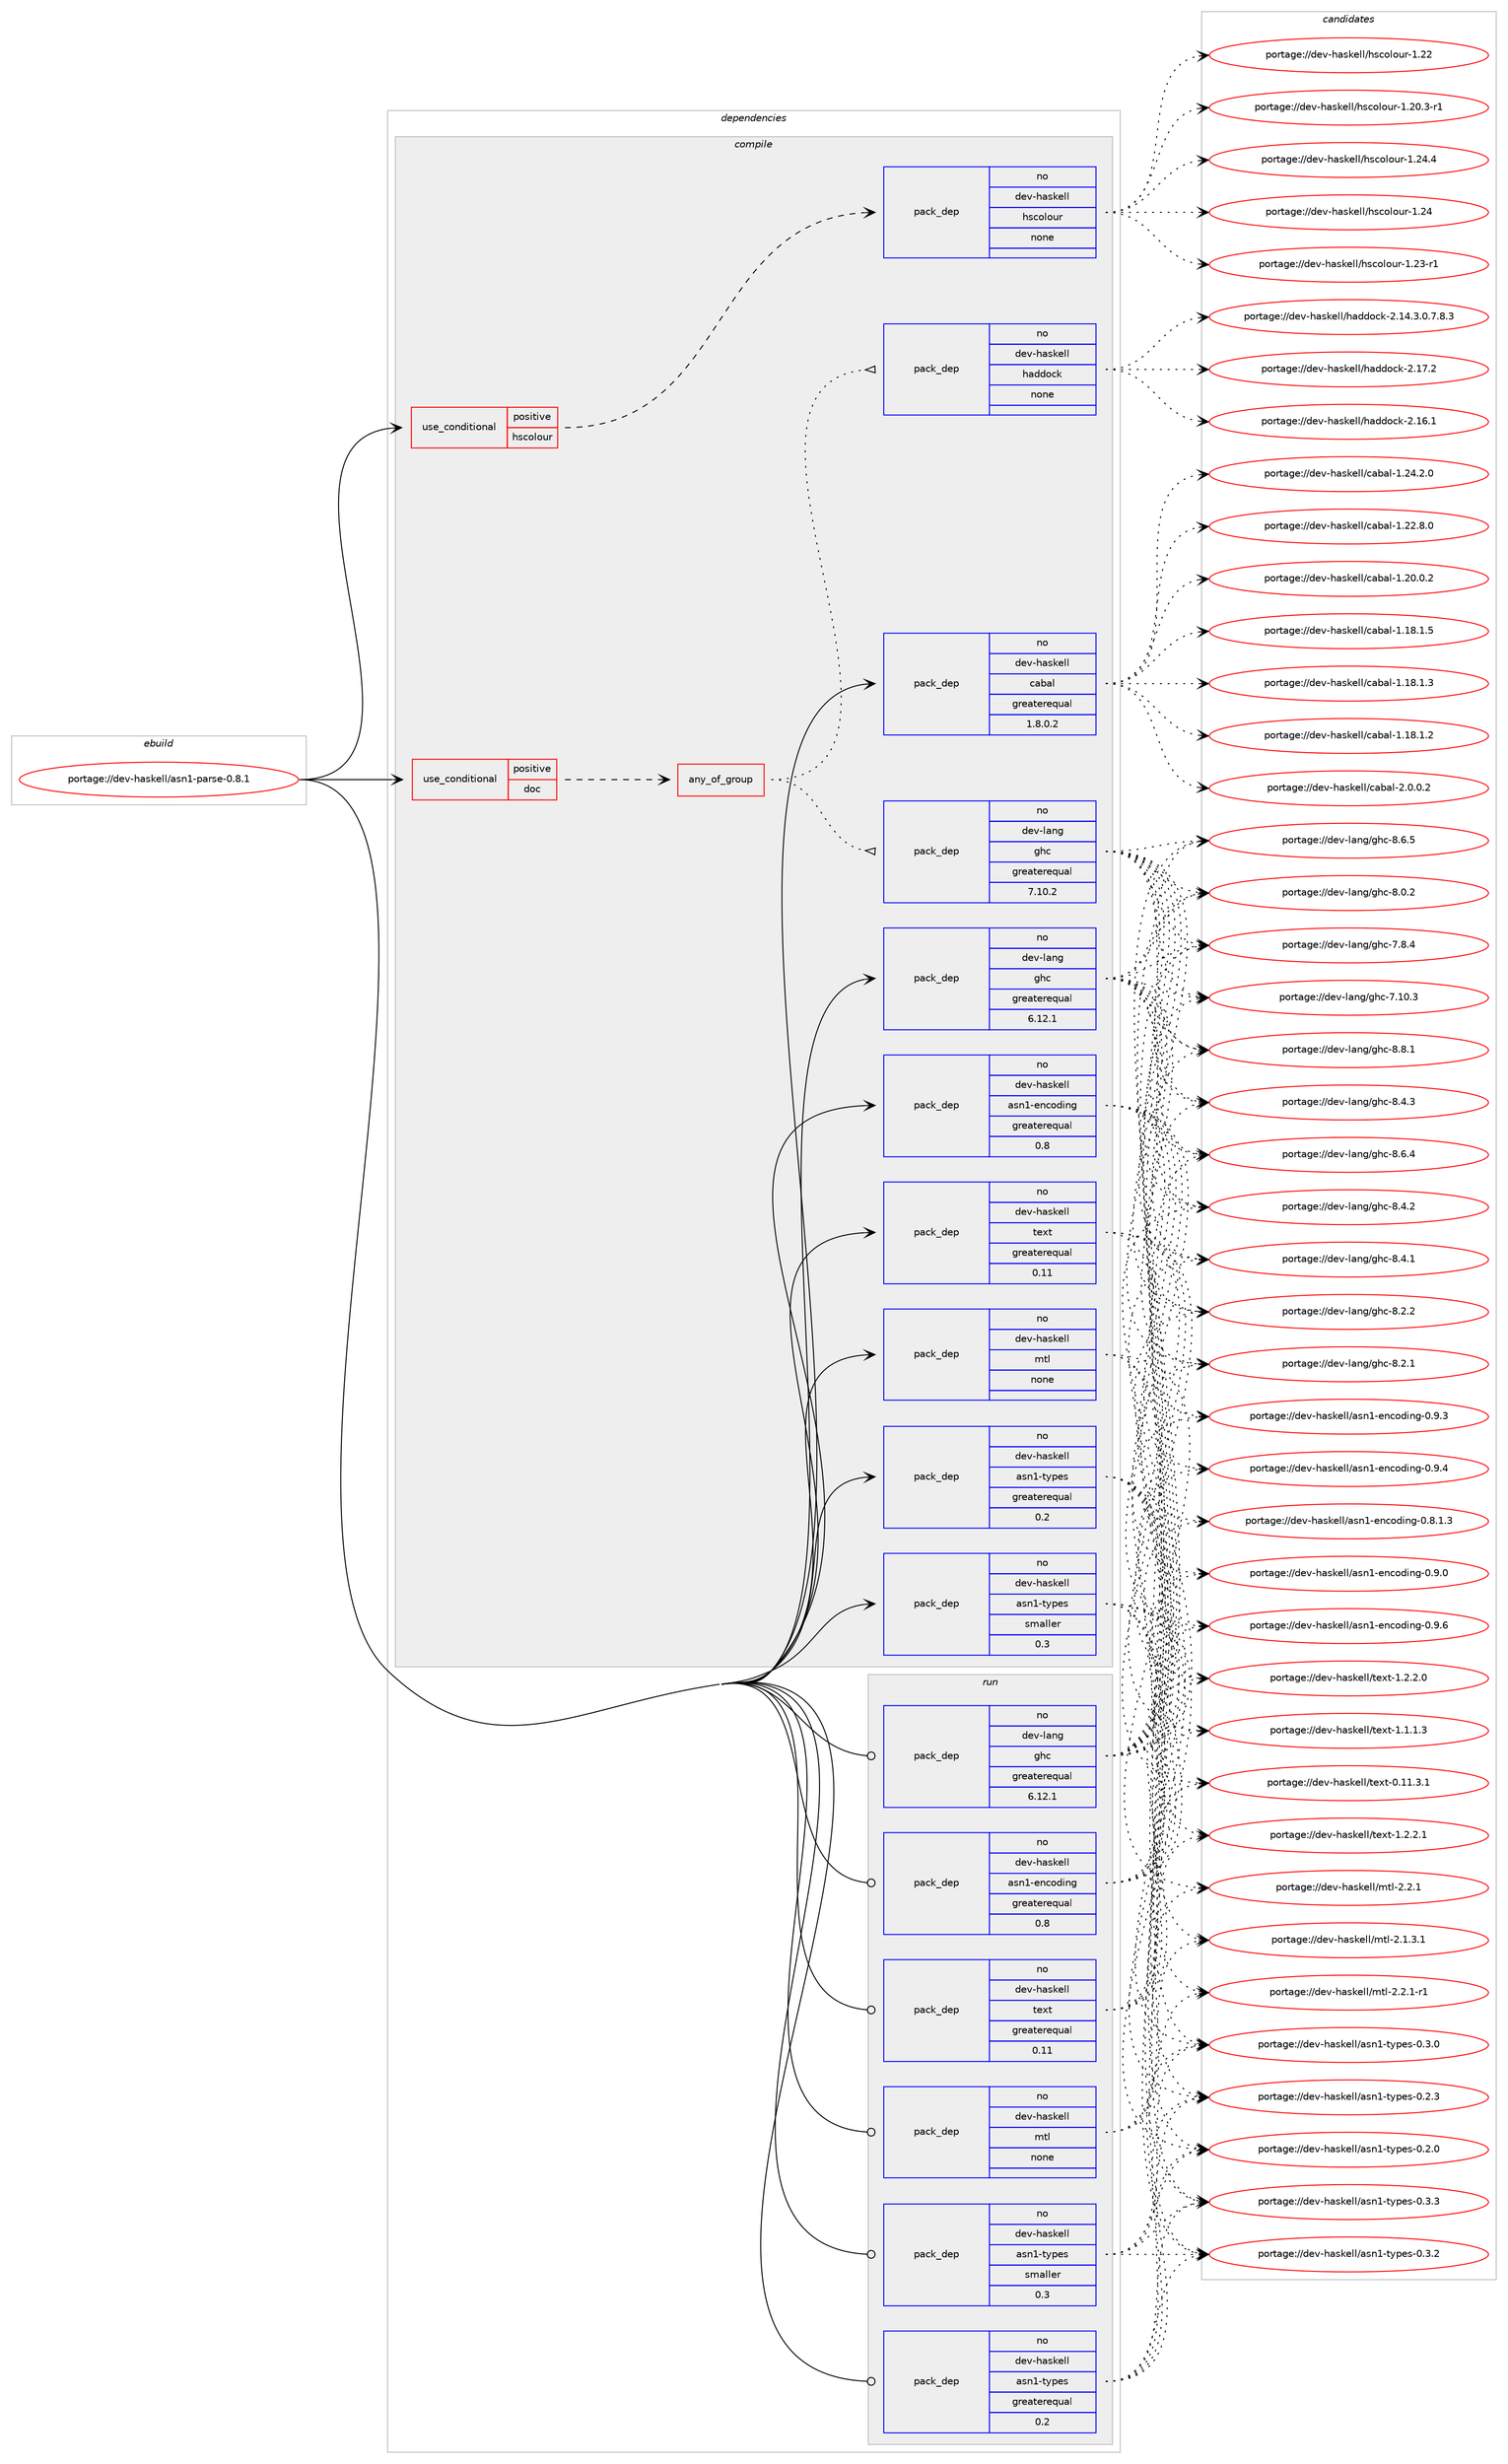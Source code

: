 digraph prolog {

# *************
# Graph options
# *************

newrank=true;
concentrate=true;
compound=true;
graph [rankdir=LR,fontname=Helvetica,fontsize=10,ranksep=1.5];#, ranksep=2.5, nodesep=0.2];
edge  [arrowhead=vee];
node  [fontname=Helvetica,fontsize=10];

# **********
# The ebuild
# **********

subgraph cluster_leftcol {
color=gray;
label=<<i>ebuild</i>>;
id [label="portage://dev-haskell/asn1-parse-0.8.1", color=red, width=4, href="../dev-haskell/asn1-parse-0.8.1.svg"];
}

# ****************
# The dependencies
# ****************

subgraph cluster_midcol {
color=gray;
label=<<i>dependencies</i>>;
subgraph cluster_compile {
fillcolor="#eeeeee";
style=filled;
label=<<i>compile</i>>;
subgraph cond135119 {
dependency572282 [label=<<TABLE BORDER="0" CELLBORDER="1" CELLSPACING="0" CELLPADDING="4"><TR><TD ROWSPAN="3" CELLPADDING="10">use_conditional</TD></TR><TR><TD>positive</TD></TR><TR><TD>doc</TD></TR></TABLE>>, shape=none, color=red];
subgraph any6850 {
dependency572283 [label=<<TABLE BORDER="0" CELLBORDER="1" CELLSPACING="0" CELLPADDING="4"><TR><TD CELLPADDING="10">any_of_group</TD></TR></TABLE>>, shape=none, color=red];subgraph pack430076 {
dependency572284 [label=<<TABLE BORDER="0" CELLBORDER="1" CELLSPACING="0" CELLPADDING="4" WIDTH="220"><TR><TD ROWSPAN="6" CELLPADDING="30">pack_dep</TD></TR><TR><TD WIDTH="110">no</TD></TR><TR><TD>dev-haskell</TD></TR><TR><TD>haddock</TD></TR><TR><TD>none</TD></TR><TR><TD></TD></TR></TABLE>>, shape=none, color=blue];
}
dependency572283:e -> dependency572284:w [weight=20,style="dotted",arrowhead="oinv"];
subgraph pack430077 {
dependency572285 [label=<<TABLE BORDER="0" CELLBORDER="1" CELLSPACING="0" CELLPADDING="4" WIDTH="220"><TR><TD ROWSPAN="6" CELLPADDING="30">pack_dep</TD></TR><TR><TD WIDTH="110">no</TD></TR><TR><TD>dev-lang</TD></TR><TR><TD>ghc</TD></TR><TR><TD>greaterequal</TD></TR><TR><TD>7.10.2</TD></TR></TABLE>>, shape=none, color=blue];
}
dependency572283:e -> dependency572285:w [weight=20,style="dotted",arrowhead="oinv"];
}
dependency572282:e -> dependency572283:w [weight=20,style="dashed",arrowhead="vee"];
}
id:e -> dependency572282:w [weight=20,style="solid",arrowhead="vee"];
subgraph cond135120 {
dependency572286 [label=<<TABLE BORDER="0" CELLBORDER="1" CELLSPACING="0" CELLPADDING="4"><TR><TD ROWSPAN="3" CELLPADDING="10">use_conditional</TD></TR><TR><TD>positive</TD></TR><TR><TD>hscolour</TD></TR></TABLE>>, shape=none, color=red];
subgraph pack430078 {
dependency572287 [label=<<TABLE BORDER="0" CELLBORDER="1" CELLSPACING="0" CELLPADDING="4" WIDTH="220"><TR><TD ROWSPAN="6" CELLPADDING="30">pack_dep</TD></TR><TR><TD WIDTH="110">no</TD></TR><TR><TD>dev-haskell</TD></TR><TR><TD>hscolour</TD></TR><TR><TD>none</TD></TR><TR><TD></TD></TR></TABLE>>, shape=none, color=blue];
}
dependency572286:e -> dependency572287:w [weight=20,style="dashed",arrowhead="vee"];
}
id:e -> dependency572286:w [weight=20,style="solid",arrowhead="vee"];
subgraph pack430079 {
dependency572288 [label=<<TABLE BORDER="0" CELLBORDER="1" CELLSPACING="0" CELLPADDING="4" WIDTH="220"><TR><TD ROWSPAN="6" CELLPADDING="30">pack_dep</TD></TR><TR><TD WIDTH="110">no</TD></TR><TR><TD>dev-haskell</TD></TR><TR><TD>asn1-encoding</TD></TR><TR><TD>greaterequal</TD></TR><TR><TD>0.8</TD></TR></TABLE>>, shape=none, color=blue];
}
id:e -> dependency572288:w [weight=20,style="solid",arrowhead="vee"];
subgraph pack430080 {
dependency572289 [label=<<TABLE BORDER="0" CELLBORDER="1" CELLSPACING="0" CELLPADDING="4" WIDTH="220"><TR><TD ROWSPAN="6" CELLPADDING="30">pack_dep</TD></TR><TR><TD WIDTH="110">no</TD></TR><TR><TD>dev-haskell</TD></TR><TR><TD>asn1-types</TD></TR><TR><TD>greaterequal</TD></TR><TR><TD>0.2</TD></TR></TABLE>>, shape=none, color=blue];
}
id:e -> dependency572289:w [weight=20,style="solid",arrowhead="vee"];
subgraph pack430081 {
dependency572290 [label=<<TABLE BORDER="0" CELLBORDER="1" CELLSPACING="0" CELLPADDING="4" WIDTH="220"><TR><TD ROWSPAN="6" CELLPADDING="30">pack_dep</TD></TR><TR><TD WIDTH="110">no</TD></TR><TR><TD>dev-haskell</TD></TR><TR><TD>asn1-types</TD></TR><TR><TD>smaller</TD></TR><TR><TD>0.3</TD></TR></TABLE>>, shape=none, color=blue];
}
id:e -> dependency572290:w [weight=20,style="solid",arrowhead="vee"];
subgraph pack430082 {
dependency572291 [label=<<TABLE BORDER="0" CELLBORDER="1" CELLSPACING="0" CELLPADDING="4" WIDTH="220"><TR><TD ROWSPAN="6" CELLPADDING="30">pack_dep</TD></TR><TR><TD WIDTH="110">no</TD></TR><TR><TD>dev-haskell</TD></TR><TR><TD>cabal</TD></TR><TR><TD>greaterequal</TD></TR><TR><TD>1.8.0.2</TD></TR></TABLE>>, shape=none, color=blue];
}
id:e -> dependency572291:w [weight=20,style="solid",arrowhead="vee"];
subgraph pack430083 {
dependency572292 [label=<<TABLE BORDER="0" CELLBORDER="1" CELLSPACING="0" CELLPADDING="4" WIDTH="220"><TR><TD ROWSPAN="6" CELLPADDING="30">pack_dep</TD></TR><TR><TD WIDTH="110">no</TD></TR><TR><TD>dev-haskell</TD></TR><TR><TD>mtl</TD></TR><TR><TD>none</TD></TR><TR><TD></TD></TR></TABLE>>, shape=none, color=blue];
}
id:e -> dependency572292:w [weight=20,style="solid",arrowhead="vee"];
subgraph pack430084 {
dependency572293 [label=<<TABLE BORDER="0" CELLBORDER="1" CELLSPACING="0" CELLPADDING="4" WIDTH="220"><TR><TD ROWSPAN="6" CELLPADDING="30">pack_dep</TD></TR><TR><TD WIDTH="110">no</TD></TR><TR><TD>dev-haskell</TD></TR><TR><TD>text</TD></TR><TR><TD>greaterequal</TD></TR><TR><TD>0.11</TD></TR></TABLE>>, shape=none, color=blue];
}
id:e -> dependency572293:w [weight=20,style="solid",arrowhead="vee"];
subgraph pack430085 {
dependency572294 [label=<<TABLE BORDER="0" CELLBORDER="1" CELLSPACING="0" CELLPADDING="4" WIDTH="220"><TR><TD ROWSPAN="6" CELLPADDING="30">pack_dep</TD></TR><TR><TD WIDTH="110">no</TD></TR><TR><TD>dev-lang</TD></TR><TR><TD>ghc</TD></TR><TR><TD>greaterequal</TD></TR><TR><TD>6.12.1</TD></TR></TABLE>>, shape=none, color=blue];
}
id:e -> dependency572294:w [weight=20,style="solid",arrowhead="vee"];
}
subgraph cluster_compileandrun {
fillcolor="#eeeeee";
style=filled;
label=<<i>compile and run</i>>;
}
subgraph cluster_run {
fillcolor="#eeeeee";
style=filled;
label=<<i>run</i>>;
subgraph pack430086 {
dependency572295 [label=<<TABLE BORDER="0" CELLBORDER="1" CELLSPACING="0" CELLPADDING="4" WIDTH="220"><TR><TD ROWSPAN="6" CELLPADDING="30">pack_dep</TD></TR><TR><TD WIDTH="110">no</TD></TR><TR><TD>dev-haskell</TD></TR><TR><TD>asn1-encoding</TD></TR><TR><TD>greaterequal</TD></TR><TR><TD>0.8</TD></TR></TABLE>>, shape=none, color=blue];
}
id:e -> dependency572295:w [weight=20,style="solid",arrowhead="odot"];
subgraph pack430087 {
dependency572296 [label=<<TABLE BORDER="0" CELLBORDER="1" CELLSPACING="0" CELLPADDING="4" WIDTH="220"><TR><TD ROWSPAN="6" CELLPADDING="30">pack_dep</TD></TR><TR><TD WIDTH="110">no</TD></TR><TR><TD>dev-haskell</TD></TR><TR><TD>asn1-types</TD></TR><TR><TD>greaterequal</TD></TR><TR><TD>0.2</TD></TR></TABLE>>, shape=none, color=blue];
}
id:e -> dependency572296:w [weight=20,style="solid",arrowhead="odot"];
subgraph pack430088 {
dependency572297 [label=<<TABLE BORDER="0" CELLBORDER="1" CELLSPACING="0" CELLPADDING="4" WIDTH="220"><TR><TD ROWSPAN="6" CELLPADDING="30">pack_dep</TD></TR><TR><TD WIDTH="110">no</TD></TR><TR><TD>dev-haskell</TD></TR><TR><TD>asn1-types</TD></TR><TR><TD>smaller</TD></TR><TR><TD>0.3</TD></TR></TABLE>>, shape=none, color=blue];
}
id:e -> dependency572297:w [weight=20,style="solid",arrowhead="odot"];
subgraph pack430089 {
dependency572298 [label=<<TABLE BORDER="0" CELLBORDER="1" CELLSPACING="0" CELLPADDING="4" WIDTH="220"><TR><TD ROWSPAN="6" CELLPADDING="30">pack_dep</TD></TR><TR><TD WIDTH="110">no</TD></TR><TR><TD>dev-haskell</TD></TR><TR><TD>mtl</TD></TR><TR><TD>none</TD></TR><TR><TD></TD></TR></TABLE>>, shape=none, color=blue];
}
id:e -> dependency572298:w [weight=20,style="solid",arrowhead="odot"];
subgraph pack430090 {
dependency572299 [label=<<TABLE BORDER="0" CELLBORDER="1" CELLSPACING="0" CELLPADDING="4" WIDTH="220"><TR><TD ROWSPAN="6" CELLPADDING="30">pack_dep</TD></TR><TR><TD WIDTH="110">no</TD></TR><TR><TD>dev-haskell</TD></TR><TR><TD>text</TD></TR><TR><TD>greaterequal</TD></TR><TR><TD>0.11</TD></TR></TABLE>>, shape=none, color=blue];
}
id:e -> dependency572299:w [weight=20,style="solid",arrowhead="odot"];
subgraph pack430091 {
dependency572300 [label=<<TABLE BORDER="0" CELLBORDER="1" CELLSPACING="0" CELLPADDING="4" WIDTH="220"><TR><TD ROWSPAN="6" CELLPADDING="30">pack_dep</TD></TR><TR><TD WIDTH="110">no</TD></TR><TR><TD>dev-lang</TD></TR><TR><TD>ghc</TD></TR><TR><TD>greaterequal</TD></TR><TR><TD>6.12.1</TD></TR></TABLE>>, shape=none, color=blue];
}
id:e -> dependency572300:w [weight=20,style="solid",arrowhead="odot"];
}
}

# **************
# The candidates
# **************

subgraph cluster_choices {
rank=same;
color=gray;
label=<<i>candidates</i>>;

subgraph choice430076 {
color=black;
nodesep=1;
choice100101118451049711510710110810847104971001001119910745504649554650 [label="portage://dev-haskell/haddock-2.17.2", color=red, width=4,href="../dev-haskell/haddock-2.17.2.svg"];
choice100101118451049711510710110810847104971001001119910745504649544649 [label="portage://dev-haskell/haddock-2.16.1", color=red, width=4,href="../dev-haskell/haddock-2.16.1.svg"];
choice1001011184510497115107101108108471049710010011199107455046495246514648465546564651 [label="portage://dev-haskell/haddock-2.14.3.0.7.8.3", color=red, width=4,href="../dev-haskell/haddock-2.14.3.0.7.8.3.svg"];
dependency572284:e -> choice100101118451049711510710110810847104971001001119910745504649554650:w [style=dotted,weight="100"];
dependency572284:e -> choice100101118451049711510710110810847104971001001119910745504649544649:w [style=dotted,weight="100"];
dependency572284:e -> choice1001011184510497115107101108108471049710010011199107455046495246514648465546564651:w [style=dotted,weight="100"];
}
subgraph choice430077 {
color=black;
nodesep=1;
choice10010111845108971101034710310499455646564649 [label="portage://dev-lang/ghc-8.8.1", color=red, width=4,href="../dev-lang/ghc-8.8.1.svg"];
choice10010111845108971101034710310499455646544653 [label="portage://dev-lang/ghc-8.6.5", color=red, width=4,href="../dev-lang/ghc-8.6.5.svg"];
choice10010111845108971101034710310499455646544652 [label="portage://dev-lang/ghc-8.6.4", color=red, width=4,href="../dev-lang/ghc-8.6.4.svg"];
choice10010111845108971101034710310499455646524651 [label="portage://dev-lang/ghc-8.4.3", color=red, width=4,href="../dev-lang/ghc-8.4.3.svg"];
choice10010111845108971101034710310499455646524650 [label="portage://dev-lang/ghc-8.4.2", color=red, width=4,href="../dev-lang/ghc-8.4.2.svg"];
choice10010111845108971101034710310499455646524649 [label="portage://dev-lang/ghc-8.4.1", color=red, width=4,href="../dev-lang/ghc-8.4.1.svg"];
choice10010111845108971101034710310499455646504650 [label="portage://dev-lang/ghc-8.2.2", color=red, width=4,href="../dev-lang/ghc-8.2.2.svg"];
choice10010111845108971101034710310499455646504649 [label="portage://dev-lang/ghc-8.2.1", color=red, width=4,href="../dev-lang/ghc-8.2.1.svg"];
choice10010111845108971101034710310499455646484650 [label="portage://dev-lang/ghc-8.0.2", color=red, width=4,href="../dev-lang/ghc-8.0.2.svg"];
choice10010111845108971101034710310499455546564652 [label="portage://dev-lang/ghc-7.8.4", color=red, width=4,href="../dev-lang/ghc-7.8.4.svg"];
choice1001011184510897110103471031049945554649484651 [label="portage://dev-lang/ghc-7.10.3", color=red, width=4,href="../dev-lang/ghc-7.10.3.svg"];
dependency572285:e -> choice10010111845108971101034710310499455646564649:w [style=dotted,weight="100"];
dependency572285:e -> choice10010111845108971101034710310499455646544653:w [style=dotted,weight="100"];
dependency572285:e -> choice10010111845108971101034710310499455646544652:w [style=dotted,weight="100"];
dependency572285:e -> choice10010111845108971101034710310499455646524651:w [style=dotted,weight="100"];
dependency572285:e -> choice10010111845108971101034710310499455646524650:w [style=dotted,weight="100"];
dependency572285:e -> choice10010111845108971101034710310499455646524649:w [style=dotted,weight="100"];
dependency572285:e -> choice10010111845108971101034710310499455646504650:w [style=dotted,weight="100"];
dependency572285:e -> choice10010111845108971101034710310499455646504649:w [style=dotted,weight="100"];
dependency572285:e -> choice10010111845108971101034710310499455646484650:w [style=dotted,weight="100"];
dependency572285:e -> choice10010111845108971101034710310499455546564652:w [style=dotted,weight="100"];
dependency572285:e -> choice1001011184510897110103471031049945554649484651:w [style=dotted,weight="100"];
}
subgraph choice430078 {
color=black;
nodesep=1;
choice1001011184510497115107101108108471041159911110811111711445494650524652 [label="portage://dev-haskell/hscolour-1.24.4", color=red, width=4,href="../dev-haskell/hscolour-1.24.4.svg"];
choice100101118451049711510710110810847104115991111081111171144549465052 [label="portage://dev-haskell/hscolour-1.24", color=red, width=4,href="../dev-haskell/hscolour-1.24.svg"];
choice1001011184510497115107101108108471041159911110811111711445494650514511449 [label="portage://dev-haskell/hscolour-1.23-r1", color=red, width=4,href="../dev-haskell/hscolour-1.23-r1.svg"];
choice100101118451049711510710110810847104115991111081111171144549465050 [label="portage://dev-haskell/hscolour-1.22", color=red, width=4,href="../dev-haskell/hscolour-1.22.svg"];
choice10010111845104971151071011081084710411599111108111117114454946504846514511449 [label="portage://dev-haskell/hscolour-1.20.3-r1", color=red, width=4,href="../dev-haskell/hscolour-1.20.3-r1.svg"];
dependency572287:e -> choice1001011184510497115107101108108471041159911110811111711445494650524652:w [style=dotted,weight="100"];
dependency572287:e -> choice100101118451049711510710110810847104115991111081111171144549465052:w [style=dotted,weight="100"];
dependency572287:e -> choice1001011184510497115107101108108471041159911110811111711445494650514511449:w [style=dotted,weight="100"];
dependency572287:e -> choice100101118451049711510710110810847104115991111081111171144549465050:w [style=dotted,weight="100"];
dependency572287:e -> choice10010111845104971151071011081084710411599111108111117114454946504846514511449:w [style=dotted,weight="100"];
}
subgraph choice430079 {
color=black;
nodesep=1;
choice10010111845104971151071011081084797115110494510111099111100105110103454846574654 [label="portage://dev-haskell/asn1-encoding-0.9.6", color=red, width=4,href="../dev-haskell/asn1-encoding-0.9.6.svg"];
choice10010111845104971151071011081084797115110494510111099111100105110103454846574652 [label="portage://dev-haskell/asn1-encoding-0.9.4", color=red, width=4,href="../dev-haskell/asn1-encoding-0.9.4.svg"];
choice10010111845104971151071011081084797115110494510111099111100105110103454846574651 [label="portage://dev-haskell/asn1-encoding-0.9.3", color=red, width=4,href="../dev-haskell/asn1-encoding-0.9.3.svg"];
choice10010111845104971151071011081084797115110494510111099111100105110103454846574648 [label="portage://dev-haskell/asn1-encoding-0.9.0", color=red, width=4,href="../dev-haskell/asn1-encoding-0.9.0.svg"];
choice100101118451049711510710110810847971151104945101110991111001051101034548465646494651 [label="portage://dev-haskell/asn1-encoding-0.8.1.3", color=red, width=4,href="../dev-haskell/asn1-encoding-0.8.1.3.svg"];
dependency572288:e -> choice10010111845104971151071011081084797115110494510111099111100105110103454846574654:w [style=dotted,weight="100"];
dependency572288:e -> choice10010111845104971151071011081084797115110494510111099111100105110103454846574652:w [style=dotted,weight="100"];
dependency572288:e -> choice10010111845104971151071011081084797115110494510111099111100105110103454846574651:w [style=dotted,weight="100"];
dependency572288:e -> choice10010111845104971151071011081084797115110494510111099111100105110103454846574648:w [style=dotted,weight="100"];
dependency572288:e -> choice100101118451049711510710110810847971151104945101110991111001051101034548465646494651:w [style=dotted,weight="100"];
}
subgraph choice430080 {
color=black;
nodesep=1;
choice100101118451049711510710110810847971151104945116121112101115454846514651 [label="portage://dev-haskell/asn1-types-0.3.3", color=red, width=4,href="../dev-haskell/asn1-types-0.3.3.svg"];
choice100101118451049711510710110810847971151104945116121112101115454846514650 [label="portage://dev-haskell/asn1-types-0.3.2", color=red, width=4,href="../dev-haskell/asn1-types-0.3.2.svg"];
choice100101118451049711510710110810847971151104945116121112101115454846514648 [label="portage://dev-haskell/asn1-types-0.3.0", color=red, width=4,href="../dev-haskell/asn1-types-0.3.0.svg"];
choice100101118451049711510710110810847971151104945116121112101115454846504651 [label="portage://dev-haskell/asn1-types-0.2.3", color=red, width=4,href="../dev-haskell/asn1-types-0.2.3.svg"];
choice100101118451049711510710110810847971151104945116121112101115454846504648 [label="portage://dev-haskell/asn1-types-0.2.0", color=red, width=4,href="../dev-haskell/asn1-types-0.2.0.svg"];
dependency572289:e -> choice100101118451049711510710110810847971151104945116121112101115454846514651:w [style=dotted,weight="100"];
dependency572289:e -> choice100101118451049711510710110810847971151104945116121112101115454846514650:w [style=dotted,weight="100"];
dependency572289:e -> choice100101118451049711510710110810847971151104945116121112101115454846514648:w [style=dotted,weight="100"];
dependency572289:e -> choice100101118451049711510710110810847971151104945116121112101115454846504651:w [style=dotted,weight="100"];
dependency572289:e -> choice100101118451049711510710110810847971151104945116121112101115454846504648:w [style=dotted,weight="100"];
}
subgraph choice430081 {
color=black;
nodesep=1;
choice100101118451049711510710110810847971151104945116121112101115454846514651 [label="portage://dev-haskell/asn1-types-0.3.3", color=red, width=4,href="../dev-haskell/asn1-types-0.3.3.svg"];
choice100101118451049711510710110810847971151104945116121112101115454846514650 [label="portage://dev-haskell/asn1-types-0.3.2", color=red, width=4,href="../dev-haskell/asn1-types-0.3.2.svg"];
choice100101118451049711510710110810847971151104945116121112101115454846514648 [label="portage://dev-haskell/asn1-types-0.3.0", color=red, width=4,href="../dev-haskell/asn1-types-0.3.0.svg"];
choice100101118451049711510710110810847971151104945116121112101115454846504651 [label="portage://dev-haskell/asn1-types-0.2.3", color=red, width=4,href="../dev-haskell/asn1-types-0.2.3.svg"];
choice100101118451049711510710110810847971151104945116121112101115454846504648 [label="portage://dev-haskell/asn1-types-0.2.0", color=red, width=4,href="../dev-haskell/asn1-types-0.2.0.svg"];
dependency572290:e -> choice100101118451049711510710110810847971151104945116121112101115454846514651:w [style=dotted,weight="100"];
dependency572290:e -> choice100101118451049711510710110810847971151104945116121112101115454846514650:w [style=dotted,weight="100"];
dependency572290:e -> choice100101118451049711510710110810847971151104945116121112101115454846514648:w [style=dotted,weight="100"];
dependency572290:e -> choice100101118451049711510710110810847971151104945116121112101115454846504651:w [style=dotted,weight="100"];
dependency572290:e -> choice100101118451049711510710110810847971151104945116121112101115454846504648:w [style=dotted,weight="100"];
}
subgraph choice430082 {
color=black;
nodesep=1;
choice100101118451049711510710110810847999798971084550464846484650 [label="portage://dev-haskell/cabal-2.0.0.2", color=red, width=4,href="../dev-haskell/cabal-2.0.0.2.svg"];
choice10010111845104971151071011081084799979897108454946505246504648 [label="portage://dev-haskell/cabal-1.24.2.0", color=red, width=4,href="../dev-haskell/cabal-1.24.2.0.svg"];
choice10010111845104971151071011081084799979897108454946505046564648 [label="portage://dev-haskell/cabal-1.22.8.0", color=red, width=4,href="../dev-haskell/cabal-1.22.8.0.svg"];
choice10010111845104971151071011081084799979897108454946504846484650 [label="portage://dev-haskell/cabal-1.20.0.2", color=red, width=4,href="../dev-haskell/cabal-1.20.0.2.svg"];
choice10010111845104971151071011081084799979897108454946495646494653 [label="portage://dev-haskell/cabal-1.18.1.5", color=red, width=4,href="../dev-haskell/cabal-1.18.1.5.svg"];
choice10010111845104971151071011081084799979897108454946495646494651 [label="portage://dev-haskell/cabal-1.18.1.3", color=red, width=4,href="../dev-haskell/cabal-1.18.1.3.svg"];
choice10010111845104971151071011081084799979897108454946495646494650 [label="portage://dev-haskell/cabal-1.18.1.2", color=red, width=4,href="../dev-haskell/cabal-1.18.1.2.svg"];
dependency572291:e -> choice100101118451049711510710110810847999798971084550464846484650:w [style=dotted,weight="100"];
dependency572291:e -> choice10010111845104971151071011081084799979897108454946505246504648:w [style=dotted,weight="100"];
dependency572291:e -> choice10010111845104971151071011081084799979897108454946505046564648:w [style=dotted,weight="100"];
dependency572291:e -> choice10010111845104971151071011081084799979897108454946504846484650:w [style=dotted,weight="100"];
dependency572291:e -> choice10010111845104971151071011081084799979897108454946495646494653:w [style=dotted,weight="100"];
dependency572291:e -> choice10010111845104971151071011081084799979897108454946495646494651:w [style=dotted,weight="100"];
dependency572291:e -> choice10010111845104971151071011081084799979897108454946495646494650:w [style=dotted,weight="100"];
}
subgraph choice430083 {
color=black;
nodesep=1;
choice1001011184510497115107101108108471091161084550465046494511449 [label="portage://dev-haskell/mtl-2.2.1-r1", color=red, width=4,href="../dev-haskell/mtl-2.2.1-r1.svg"];
choice100101118451049711510710110810847109116108455046504649 [label="portage://dev-haskell/mtl-2.2.1", color=red, width=4,href="../dev-haskell/mtl-2.2.1.svg"];
choice1001011184510497115107101108108471091161084550464946514649 [label="portage://dev-haskell/mtl-2.1.3.1", color=red, width=4,href="../dev-haskell/mtl-2.1.3.1.svg"];
dependency572292:e -> choice1001011184510497115107101108108471091161084550465046494511449:w [style=dotted,weight="100"];
dependency572292:e -> choice100101118451049711510710110810847109116108455046504649:w [style=dotted,weight="100"];
dependency572292:e -> choice1001011184510497115107101108108471091161084550464946514649:w [style=dotted,weight="100"];
}
subgraph choice430084 {
color=black;
nodesep=1;
choice1001011184510497115107101108108471161011201164549465046504649 [label="portage://dev-haskell/text-1.2.2.1", color=red, width=4,href="../dev-haskell/text-1.2.2.1.svg"];
choice1001011184510497115107101108108471161011201164549465046504648 [label="portage://dev-haskell/text-1.2.2.0", color=red, width=4,href="../dev-haskell/text-1.2.2.0.svg"];
choice1001011184510497115107101108108471161011201164549464946494651 [label="portage://dev-haskell/text-1.1.1.3", color=red, width=4,href="../dev-haskell/text-1.1.1.3.svg"];
choice100101118451049711510710110810847116101120116454846494946514649 [label="portage://dev-haskell/text-0.11.3.1", color=red, width=4,href="../dev-haskell/text-0.11.3.1.svg"];
dependency572293:e -> choice1001011184510497115107101108108471161011201164549465046504649:w [style=dotted,weight="100"];
dependency572293:e -> choice1001011184510497115107101108108471161011201164549465046504648:w [style=dotted,weight="100"];
dependency572293:e -> choice1001011184510497115107101108108471161011201164549464946494651:w [style=dotted,weight="100"];
dependency572293:e -> choice100101118451049711510710110810847116101120116454846494946514649:w [style=dotted,weight="100"];
}
subgraph choice430085 {
color=black;
nodesep=1;
choice10010111845108971101034710310499455646564649 [label="portage://dev-lang/ghc-8.8.1", color=red, width=4,href="../dev-lang/ghc-8.8.1.svg"];
choice10010111845108971101034710310499455646544653 [label="portage://dev-lang/ghc-8.6.5", color=red, width=4,href="../dev-lang/ghc-8.6.5.svg"];
choice10010111845108971101034710310499455646544652 [label="portage://dev-lang/ghc-8.6.4", color=red, width=4,href="../dev-lang/ghc-8.6.4.svg"];
choice10010111845108971101034710310499455646524651 [label="portage://dev-lang/ghc-8.4.3", color=red, width=4,href="../dev-lang/ghc-8.4.3.svg"];
choice10010111845108971101034710310499455646524650 [label="portage://dev-lang/ghc-8.4.2", color=red, width=4,href="../dev-lang/ghc-8.4.2.svg"];
choice10010111845108971101034710310499455646524649 [label="portage://dev-lang/ghc-8.4.1", color=red, width=4,href="../dev-lang/ghc-8.4.1.svg"];
choice10010111845108971101034710310499455646504650 [label="portage://dev-lang/ghc-8.2.2", color=red, width=4,href="../dev-lang/ghc-8.2.2.svg"];
choice10010111845108971101034710310499455646504649 [label="portage://dev-lang/ghc-8.2.1", color=red, width=4,href="../dev-lang/ghc-8.2.1.svg"];
choice10010111845108971101034710310499455646484650 [label="portage://dev-lang/ghc-8.0.2", color=red, width=4,href="../dev-lang/ghc-8.0.2.svg"];
choice10010111845108971101034710310499455546564652 [label="portage://dev-lang/ghc-7.8.4", color=red, width=4,href="../dev-lang/ghc-7.8.4.svg"];
choice1001011184510897110103471031049945554649484651 [label="portage://dev-lang/ghc-7.10.3", color=red, width=4,href="../dev-lang/ghc-7.10.3.svg"];
dependency572294:e -> choice10010111845108971101034710310499455646564649:w [style=dotted,weight="100"];
dependency572294:e -> choice10010111845108971101034710310499455646544653:w [style=dotted,weight="100"];
dependency572294:e -> choice10010111845108971101034710310499455646544652:w [style=dotted,weight="100"];
dependency572294:e -> choice10010111845108971101034710310499455646524651:w [style=dotted,weight="100"];
dependency572294:e -> choice10010111845108971101034710310499455646524650:w [style=dotted,weight="100"];
dependency572294:e -> choice10010111845108971101034710310499455646524649:w [style=dotted,weight="100"];
dependency572294:e -> choice10010111845108971101034710310499455646504650:w [style=dotted,weight="100"];
dependency572294:e -> choice10010111845108971101034710310499455646504649:w [style=dotted,weight="100"];
dependency572294:e -> choice10010111845108971101034710310499455646484650:w [style=dotted,weight="100"];
dependency572294:e -> choice10010111845108971101034710310499455546564652:w [style=dotted,weight="100"];
dependency572294:e -> choice1001011184510897110103471031049945554649484651:w [style=dotted,weight="100"];
}
subgraph choice430086 {
color=black;
nodesep=1;
choice10010111845104971151071011081084797115110494510111099111100105110103454846574654 [label="portage://dev-haskell/asn1-encoding-0.9.6", color=red, width=4,href="../dev-haskell/asn1-encoding-0.9.6.svg"];
choice10010111845104971151071011081084797115110494510111099111100105110103454846574652 [label="portage://dev-haskell/asn1-encoding-0.9.4", color=red, width=4,href="../dev-haskell/asn1-encoding-0.9.4.svg"];
choice10010111845104971151071011081084797115110494510111099111100105110103454846574651 [label="portage://dev-haskell/asn1-encoding-0.9.3", color=red, width=4,href="../dev-haskell/asn1-encoding-0.9.3.svg"];
choice10010111845104971151071011081084797115110494510111099111100105110103454846574648 [label="portage://dev-haskell/asn1-encoding-0.9.0", color=red, width=4,href="../dev-haskell/asn1-encoding-0.9.0.svg"];
choice100101118451049711510710110810847971151104945101110991111001051101034548465646494651 [label="portage://dev-haskell/asn1-encoding-0.8.1.3", color=red, width=4,href="../dev-haskell/asn1-encoding-0.8.1.3.svg"];
dependency572295:e -> choice10010111845104971151071011081084797115110494510111099111100105110103454846574654:w [style=dotted,weight="100"];
dependency572295:e -> choice10010111845104971151071011081084797115110494510111099111100105110103454846574652:w [style=dotted,weight="100"];
dependency572295:e -> choice10010111845104971151071011081084797115110494510111099111100105110103454846574651:w [style=dotted,weight="100"];
dependency572295:e -> choice10010111845104971151071011081084797115110494510111099111100105110103454846574648:w [style=dotted,weight="100"];
dependency572295:e -> choice100101118451049711510710110810847971151104945101110991111001051101034548465646494651:w [style=dotted,weight="100"];
}
subgraph choice430087 {
color=black;
nodesep=1;
choice100101118451049711510710110810847971151104945116121112101115454846514651 [label="portage://dev-haskell/asn1-types-0.3.3", color=red, width=4,href="../dev-haskell/asn1-types-0.3.3.svg"];
choice100101118451049711510710110810847971151104945116121112101115454846514650 [label="portage://dev-haskell/asn1-types-0.3.2", color=red, width=4,href="../dev-haskell/asn1-types-0.3.2.svg"];
choice100101118451049711510710110810847971151104945116121112101115454846514648 [label="portage://dev-haskell/asn1-types-0.3.0", color=red, width=4,href="../dev-haskell/asn1-types-0.3.0.svg"];
choice100101118451049711510710110810847971151104945116121112101115454846504651 [label="portage://dev-haskell/asn1-types-0.2.3", color=red, width=4,href="../dev-haskell/asn1-types-0.2.3.svg"];
choice100101118451049711510710110810847971151104945116121112101115454846504648 [label="portage://dev-haskell/asn1-types-0.2.0", color=red, width=4,href="../dev-haskell/asn1-types-0.2.0.svg"];
dependency572296:e -> choice100101118451049711510710110810847971151104945116121112101115454846514651:w [style=dotted,weight="100"];
dependency572296:e -> choice100101118451049711510710110810847971151104945116121112101115454846514650:w [style=dotted,weight="100"];
dependency572296:e -> choice100101118451049711510710110810847971151104945116121112101115454846514648:w [style=dotted,weight="100"];
dependency572296:e -> choice100101118451049711510710110810847971151104945116121112101115454846504651:w [style=dotted,weight="100"];
dependency572296:e -> choice100101118451049711510710110810847971151104945116121112101115454846504648:w [style=dotted,weight="100"];
}
subgraph choice430088 {
color=black;
nodesep=1;
choice100101118451049711510710110810847971151104945116121112101115454846514651 [label="portage://dev-haskell/asn1-types-0.3.3", color=red, width=4,href="../dev-haskell/asn1-types-0.3.3.svg"];
choice100101118451049711510710110810847971151104945116121112101115454846514650 [label="portage://dev-haskell/asn1-types-0.3.2", color=red, width=4,href="../dev-haskell/asn1-types-0.3.2.svg"];
choice100101118451049711510710110810847971151104945116121112101115454846514648 [label="portage://dev-haskell/asn1-types-0.3.0", color=red, width=4,href="../dev-haskell/asn1-types-0.3.0.svg"];
choice100101118451049711510710110810847971151104945116121112101115454846504651 [label="portage://dev-haskell/asn1-types-0.2.3", color=red, width=4,href="../dev-haskell/asn1-types-0.2.3.svg"];
choice100101118451049711510710110810847971151104945116121112101115454846504648 [label="portage://dev-haskell/asn1-types-0.2.0", color=red, width=4,href="../dev-haskell/asn1-types-0.2.0.svg"];
dependency572297:e -> choice100101118451049711510710110810847971151104945116121112101115454846514651:w [style=dotted,weight="100"];
dependency572297:e -> choice100101118451049711510710110810847971151104945116121112101115454846514650:w [style=dotted,weight="100"];
dependency572297:e -> choice100101118451049711510710110810847971151104945116121112101115454846514648:w [style=dotted,weight="100"];
dependency572297:e -> choice100101118451049711510710110810847971151104945116121112101115454846504651:w [style=dotted,weight="100"];
dependency572297:e -> choice100101118451049711510710110810847971151104945116121112101115454846504648:w [style=dotted,weight="100"];
}
subgraph choice430089 {
color=black;
nodesep=1;
choice1001011184510497115107101108108471091161084550465046494511449 [label="portage://dev-haskell/mtl-2.2.1-r1", color=red, width=4,href="../dev-haskell/mtl-2.2.1-r1.svg"];
choice100101118451049711510710110810847109116108455046504649 [label="portage://dev-haskell/mtl-2.2.1", color=red, width=4,href="../dev-haskell/mtl-2.2.1.svg"];
choice1001011184510497115107101108108471091161084550464946514649 [label="portage://dev-haskell/mtl-2.1.3.1", color=red, width=4,href="../dev-haskell/mtl-2.1.3.1.svg"];
dependency572298:e -> choice1001011184510497115107101108108471091161084550465046494511449:w [style=dotted,weight="100"];
dependency572298:e -> choice100101118451049711510710110810847109116108455046504649:w [style=dotted,weight="100"];
dependency572298:e -> choice1001011184510497115107101108108471091161084550464946514649:w [style=dotted,weight="100"];
}
subgraph choice430090 {
color=black;
nodesep=1;
choice1001011184510497115107101108108471161011201164549465046504649 [label="portage://dev-haskell/text-1.2.2.1", color=red, width=4,href="../dev-haskell/text-1.2.2.1.svg"];
choice1001011184510497115107101108108471161011201164549465046504648 [label="portage://dev-haskell/text-1.2.2.0", color=red, width=4,href="../dev-haskell/text-1.2.2.0.svg"];
choice1001011184510497115107101108108471161011201164549464946494651 [label="portage://dev-haskell/text-1.1.1.3", color=red, width=4,href="../dev-haskell/text-1.1.1.3.svg"];
choice100101118451049711510710110810847116101120116454846494946514649 [label="portage://dev-haskell/text-0.11.3.1", color=red, width=4,href="../dev-haskell/text-0.11.3.1.svg"];
dependency572299:e -> choice1001011184510497115107101108108471161011201164549465046504649:w [style=dotted,weight="100"];
dependency572299:e -> choice1001011184510497115107101108108471161011201164549465046504648:w [style=dotted,weight="100"];
dependency572299:e -> choice1001011184510497115107101108108471161011201164549464946494651:w [style=dotted,weight="100"];
dependency572299:e -> choice100101118451049711510710110810847116101120116454846494946514649:w [style=dotted,weight="100"];
}
subgraph choice430091 {
color=black;
nodesep=1;
choice10010111845108971101034710310499455646564649 [label="portage://dev-lang/ghc-8.8.1", color=red, width=4,href="../dev-lang/ghc-8.8.1.svg"];
choice10010111845108971101034710310499455646544653 [label="portage://dev-lang/ghc-8.6.5", color=red, width=4,href="../dev-lang/ghc-8.6.5.svg"];
choice10010111845108971101034710310499455646544652 [label="portage://dev-lang/ghc-8.6.4", color=red, width=4,href="../dev-lang/ghc-8.6.4.svg"];
choice10010111845108971101034710310499455646524651 [label="portage://dev-lang/ghc-8.4.3", color=red, width=4,href="../dev-lang/ghc-8.4.3.svg"];
choice10010111845108971101034710310499455646524650 [label="portage://dev-lang/ghc-8.4.2", color=red, width=4,href="../dev-lang/ghc-8.4.2.svg"];
choice10010111845108971101034710310499455646524649 [label="portage://dev-lang/ghc-8.4.1", color=red, width=4,href="../dev-lang/ghc-8.4.1.svg"];
choice10010111845108971101034710310499455646504650 [label="portage://dev-lang/ghc-8.2.2", color=red, width=4,href="../dev-lang/ghc-8.2.2.svg"];
choice10010111845108971101034710310499455646504649 [label="portage://dev-lang/ghc-8.2.1", color=red, width=4,href="../dev-lang/ghc-8.2.1.svg"];
choice10010111845108971101034710310499455646484650 [label="portage://dev-lang/ghc-8.0.2", color=red, width=4,href="../dev-lang/ghc-8.0.2.svg"];
choice10010111845108971101034710310499455546564652 [label="portage://dev-lang/ghc-7.8.4", color=red, width=4,href="../dev-lang/ghc-7.8.4.svg"];
choice1001011184510897110103471031049945554649484651 [label="portage://dev-lang/ghc-7.10.3", color=red, width=4,href="../dev-lang/ghc-7.10.3.svg"];
dependency572300:e -> choice10010111845108971101034710310499455646564649:w [style=dotted,weight="100"];
dependency572300:e -> choice10010111845108971101034710310499455646544653:w [style=dotted,weight="100"];
dependency572300:e -> choice10010111845108971101034710310499455646544652:w [style=dotted,weight="100"];
dependency572300:e -> choice10010111845108971101034710310499455646524651:w [style=dotted,weight="100"];
dependency572300:e -> choice10010111845108971101034710310499455646524650:w [style=dotted,weight="100"];
dependency572300:e -> choice10010111845108971101034710310499455646524649:w [style=dotted,weight="100"];
dependency572300:e -> choice10010111845108971101034710310499455646504650:w [style=dotted,weight="100"];
dependency572300:e -> choice10010111845108971101034710310499455646504649:w [style=dotted,weight="100"];
dependency572300:e -> choice10010111845108971101034710310499455646484650:w [style=dotted,weight="100"];
dependency572300:e -> choice10010111845108971101034710310499455546564652:w [style=dotted,weight="100"];
dependency572300:e -> choice1001011184510897110103471031049945554649484651:w [style=dotted,weight="100"];
}
}

}
